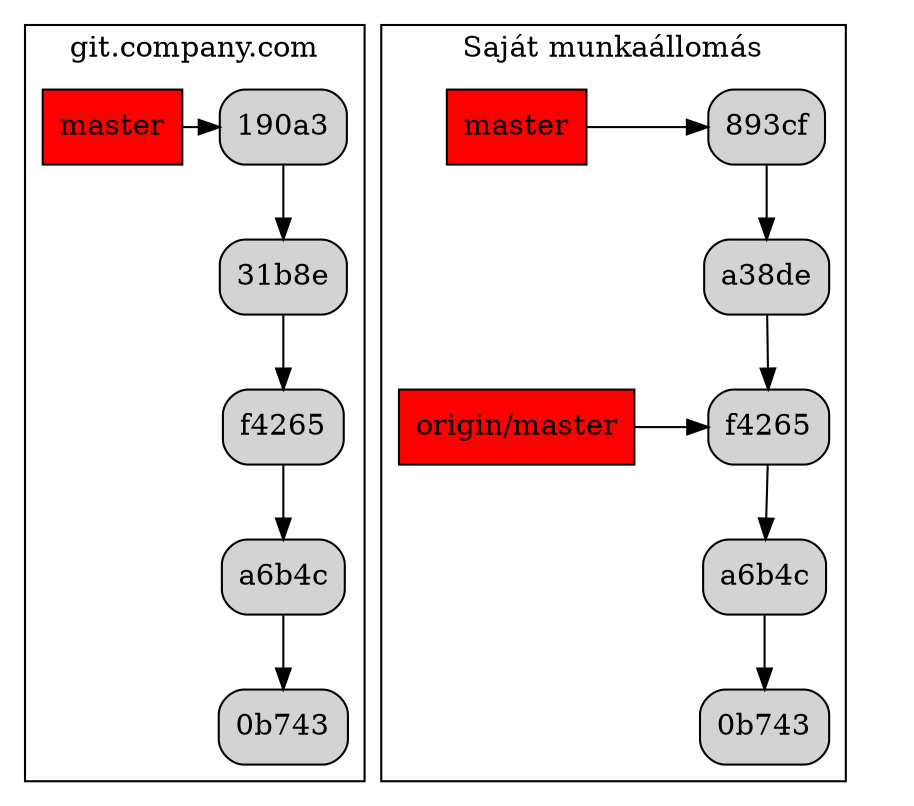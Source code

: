 digraph git {
    graph [dpi=300]
    rankdir="TD"

    subgraph cluster_1 {
        label="git.company.com"
        c1_1 [label="0b743", shape="rect", style="filled, rounded", fillcolor=""]
        c2_1 [label="a6b4c", shape="rect", style="filled, rounded", fillcolor=""]
        c3_1 [label="f4265", shape="rect", style="filled, rounded", fillcolor=""]
        c4_1 [label="31b8e", shape="rect", style="filled, rounded", fillcolor=""]
        c5_1 [label="190a3", shape="rect", style="filled, rounded", fillcolor=""]
        master_1 [label="master", shape="rect", style="filled", fillcolor="red"]

        {rank="same"; c5_1; master_1;}
    }

    subgraph cluster_2 {
        label="Saját munkaállomás"
        c1_2 [label="0b743", shape="rect", style="filled, rounded", fillcolor=""]
        c2_2 [label="a6b4c", shape="rect", style="filled, rounded", fillcolor=""]
        c3_2 [label="f4265", shape="rect", style="filled, rounded", fillcolor=""]
        c4_2 [label="a38de", shape="rect", style="filled, rounded", fillcolor=""]
        c5_2 [label="893cf", shape="rect", style="filled, rounded", fillcolor=""]
        master_2 [label="master", shape="rect", style="filled", fillcolor="red"]
        origin_2 [label="origin/master", shape="rect", style="filled", fillcolor="red"]

        {rank="same"; master_2; c5_2}
        {rank="same"; origin_2; c3_2}
    }

    temp1 [shape="plaintext", label="", width=0]
    temp2 [shape="plaintext", label="", width=0]

    c2_1 -> c1_1
    c3_1 -> c2_1
    c4_1 -> c3_1
    c5_1 -> c4_1
    master_1 -> c5_1 [minlen=1]

    c2_2 -> c1_2
    c3_2 -> c2_2
    c4_2 -> c3_2
    c5_2 -> c4_2

    master_2 -> c5_2 [constraint="false", minlen=2]
    origin_2 -> c3_2 [constraint="false", minlen=2]

}